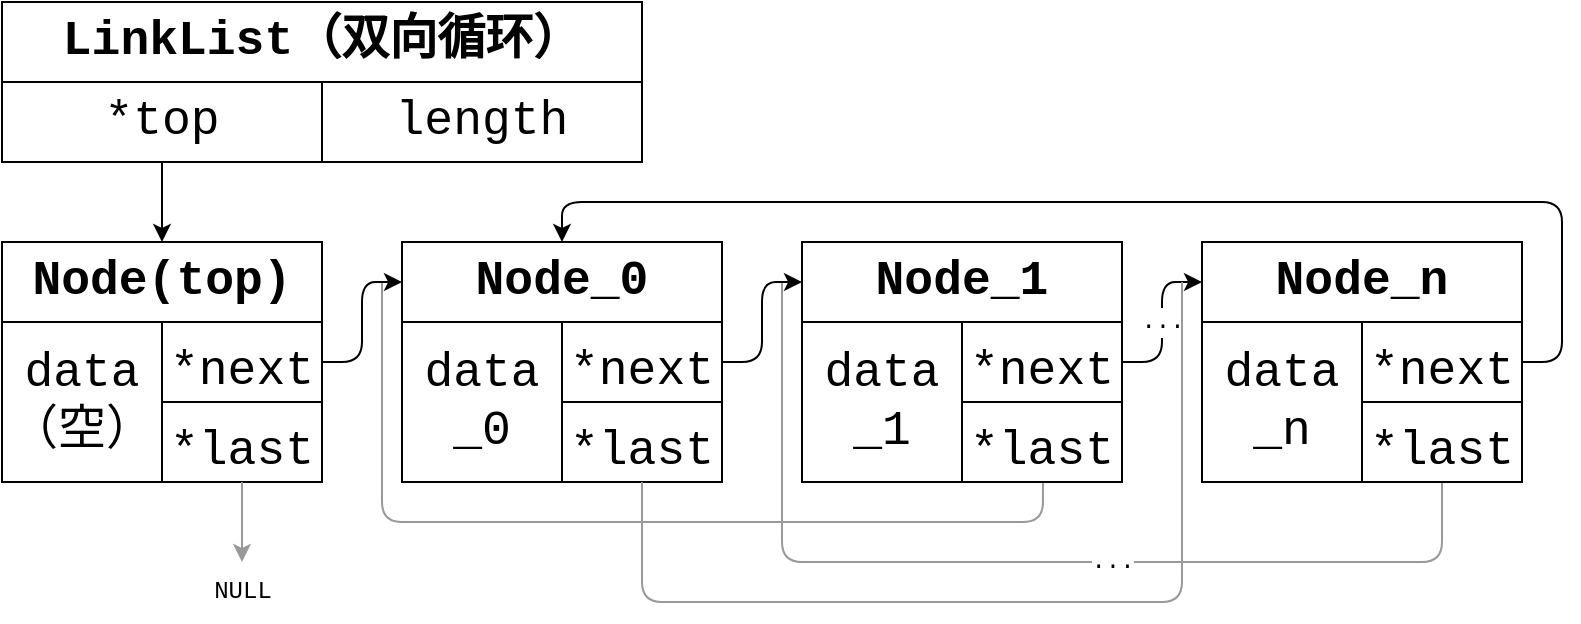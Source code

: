 <mxfile version="24.1.0" type="device">
  <diagram name="第 1 页" id="j6NEsvgVE1OPwoL9Sd1g">
    <mxGraphModel dx="1018" dy="598" grid="1" gridSize="10" guides="1" tooltips="1" connect="1" arrows="1" fold="1" page="1" pageScale="1" pageWidth="827" pageHeight="1169" math="0" shadow="0">
      <root>
        <mxCell id="0" />
        <mxCell id="1" parent="0" />
        <mxCell id="NUbXyAO43KxDZE8FnAZ2-85" style="edgeStyle=elbowEdgeStyle;rounded=1;orthogonalLoop=1;jettySize=auto;html=1;exitX=0.753;exitY=1.005;exitDx=0;exitDy=0;elbow=vertical;endArrow=none;endFill=0;exitPerimeter=0;strokeColor=#999999;" edge="1" parent="1" source="NUbXyAO43KxDZE8FnAZ2-70">
          <mxGeometry relative="1" as="geometry">
            <mxPoint x="584.8" y="504.86" as="sourcePoint" />
            <mxPoint x="230" y="420" as="targetPoint" />
            <Array as="points">
              <mxPoint x="400" y="540" />
            </Array>
          </mxGeometry>
        </mxCell>
        <mxCell id="NUbXyAO43KxDZE8FnAZ2-87" style="edgeStyle=elbowEdgeStyle;rounded=1;orthogonalLoop=1;jettySize=auto;html=1;exitX=0.753;exitY=1.005;exitDx=0;exitDy=0;elbow=vertical;endArrow=none;endFill=0;exitPerimeter=0;strokeColor=#999999;" edge="1" parent="1">
          <mxGeometry relative="1" as="geometry">
            <mxPoint x="760" y="520" as="sourcePoint" />
            <mxPoint x="430" y="420" as="targetPoint" />
            <Array as="points">
              <mxPoint x="600" y="560" />
            </Array>
          </mxGeometry>
        </mxCell>
        <mxCell id="NUbXyAO43KxDZE8FnAZ2-46" value="" style="rounded=0;whiteSpace=wrap;html=1;verticalAlign=middle;align=center;fontFamily=Courier New, 宋体;" vertex="1" parent="1">
          <mxGeometry x="120" y="480" width="80" height="40" as="geometry" />
        </mxCell>
        <mxCell id="NUbXyAO43KxDZE8FnAZ2-1" value="" style="rounded=0;whiteSpace=wrap;html=1;shadow=0;labelBackgroundColor=none;strokeColor=#000000;fillColor=#FFFFFF;fontFamily=Courier New, 宋体;fontSize=24;verticalAlign=middle;align=center;" vertex="1" parent="1">
          <mxGeometry x="40" y="320" width="160" height="40" as="geometry" />
        </mxCell>
        <mxCell id="NUbXyAO43KxDZE8FnAZ2-2" value="" style="edgeStyle=elbowEdgeStyle;elbow=vertical;endArrow=classic;html=1;fontFamily=Courier New, 宋体;fontSize=24;verticalAlign=middle;align=center;" edge="1" parent="1" source="NUbXyAO43KxDZE8FnAZ2-1" target="NUbXyAO43KxDZE8FnAZ2-18">
          <mxGeometry width="50" height="50" relative="1" as="geometry">
            <mxPoint x="220" y="320" as="sourcePoint" />
            <mxPoint x="270" y="270" as="targetPoint" />
          </mxGeometry>
        </mxCell>
        <mxCell id="NUbXyAO43KxDZE8FnAZ2-3" value="" style="edgeStyle=elbowEdgeStyle;endArrow=classic;html=1;fontFamily=Courier New, 宋体;fontSize=24;exitX=1;exitY=0.5;exitDx=0;exitDy=0;entryX=0;entryY=0.167;entryDx=0;entryDy=0;entryPerimeter=0;verticalAlign=middle;align=center;" edge="1" parent="1" source="NUbXyAO43KxDZE8FnAZ2-19">
          <mxGeometry width="50" height="50" relative="1" as="geometry">
            <mxPoint x="240" y="460" as="sourcePoint" />
            <mxPoint x="240" y="420.04" as="targetPoint" />
          </mxGeometry>
        </mxCell>
        <mxCell id="NUbXyAO43KxDZE8FnAZ2-4" value="" style="edgeStyle=elbowEdgeStyle;endArrow=classic;html=1;fontFamily=Courier New, 宋体;fontSize=24;entryX=0;entryY=0.167;entryDx=0;entryDy=0;entryPerimeter=0;verticalAlign=middle;align=center;" edge="1" parent="1" source="NUbXyAO43KxDZE8FnAZ2-58">
          <mxGeometry width="50" height="50" relative="1" as="geometry">
            <mxPoint x="400" y="480" as="sourcePoint" />
            <mxPoint x="440" y="420.04" as="targetPoint" />
          </mxGeometry>
        </mxCell>
        <mxCell id="NUbXyAO43KxDZE8FnAZ2-5" value="" style="edgeStyle=elbowEdgeStyle;endArrow=classic;html=1;fontFamily=Courier New, 宋体;fontSize=24;entryX=0;entryY=0.167;entryDx=0;entryDy=0;entryPerimeter=0;verticalAlign=middle;align=center;" edge="1" parent="1" source="NUbXyAO43KxDZE8FnAZ2-66">
          <mxGeometry width="50" height="50" relative="1" as="geometry">
            <mxPoint x="600.0" y="480" as="sourcePoint" />
            <mxPoint x="640" y="420.04" as="targetPoint" />
          </mxGeometry>
        </mxCell>
        <mxCell id="NUbXyAO43KxDZE8FnAZ2-6" value="..." style="text;html=1;align=center;verticalAlign=middle;resizable=0;points=[];autosize=1;fontSize=12;fontFamily=Courier New, 宋体;labelBackgroundColor=#ffffff;" vertex="1" parent="1">
          <mxGeometry x="595" y="425" width="50" height="30" as="geometry" />
        </mxCell>
        <mxCell id="NUbXyAO43KxDZE8FnAZ2-10" value="LinkList（双向循环）" style="shape=table;html=1;whiteSpace=wrap;startSize=40;container=1;collapsible=0;childLayout=tableLayout;fontStyle=1;align=center;shadow=0;labelBackgroundColor=none;strokeColor=#000000;fillColor=#FFFFFF;fontFamily=Courier New, 宋体;fontSize=24;verticalAlign=middle;" vertex="1" parent="1">
          <mxGeometry x="40" y="280" width="320" height="80" as="geometry" />
        </mxCell>
        <mxCell id="NUbXyAO43KxDZE8FnAZ2-11" value="" style="shape=partialRectangle;html=1;whiteSpace=wrap;collapsible=0;dropTarget=0;pointerEvents=0;fillColor=none;top=0;left=0;bottom=0;right=0;points=[[0,0.5],[1,0.5]];portConstraint=eastwest;fontSize=24;fontFamily=Courier New, 宋体;verticalAlign=middle;align=center;" vertex="1" parent="NUbXyAO43KxDZE8FnAZ2-10">
          <mxGeometry y="40" width="320" height="40" as="geometry" />
        </mxCell>
        <mxCell id="NUbXyAO43KxDZE8FnAZ2-12" value="*top" style="shape=partialRectangle;html=1;whiteSpace=wrap;connectable=0;fillColor=none;top=0;left=0;bottom=0;right=0;overflow=hidden;fontSize=24;fontFamily=Courier New, 宋体;verticalAlign=middle;align=center;" vertex="1" parent="NUbXyAO43KxDZE8FnAZ2-11">
          <mxGeometry width="160" height="40" as="geometry">
            <mxRectangle width="160" height="40" as="alternateBounds" />
          </mxGeometry>
        </mxCell>
        <mxCell id="NUbXyAO43KxDZE8FnAZ2-13" value="length" style="shape=partialRectangle;html=1;whiteSpace=wrap;connectable=0;fillColor=none;top=0;left=0;bottom=0;right=0;overflow=hidden;fontSize=24;fontFamily=Courier New, 宋体;verticalAlign=middle;align=center;" vertex="1" parent="NUbXyAO43KxDZE8FnAZ2-11">
          <mxGeometry x="160" width="160" height="40" as="geometry">
            <mxRectangle width="160" height="40" as="alternateBounds" />
          </mxGeometry>
        </mxCell>
        <mxCell id="NUbXyAO43KxDZE8FnAZ2-18" value="Node(top)" style="shape=table;html=1;whiteSpace=wrap;startSize=40;container=1;collapsible=0;childLayout=tableLayout;fontStyle=1;align=center;shadow=0;labelBackgroundColor=none;strokeColor=#000000;fillColor=#FFFFFF;fontFamily=Courier New, 宋体;fontSize=24;verticalAlign=middle;" vertex="1" parent="1">
          <mxGeometry x="40" y="400" width="160" height="120" as="geometry" />
        </mxCell>
        <mxCell id="NUbXyAO43KxDZE8FnAZ2-19" value="" style="shape=partialRectangle;html=1;whiteSpace=wrap;collapsible=0;dropTarget=0;pointerEvents=0;fillColor=none;top=0;left=0;bottom=0;right=0;points=[[0,0.5],[1,0.5]];portConstraint=eastwest;fontFamily=Courier New, 宋体;fontSize=24;verticalAlign=middle;align=center;" vertex="1" parent="NUbXyAO43KxDZE8FnAZ2-18">
          <mxGeometry y="40" width="160" height="40" as="geometry" />
        </mxCell>
        <mxCell id="NUbXyAO43KxDZE8FnAZ2-20" value="" style="group;fontFamily=Courier New, 宋体;rowspan=2;colspan=1;verticalAlign=middle;align=center;" vertex="1" connectable="0" parent="NUbXyAO43KxDZE8FnAZ2-19">
          <mxGeometry width="80" height="80" as="geometry">
            <mxRectangle width="80" height="40" as="alternateBounds" />
          </mxGeometry>
        </mxCell>
        <mxCell id="NUbXyAO43KxDZE8FnAZ2-21" value="data&lt;br&gt;&lt;font&gt;（空）&lt;/font&gt;" style="shape=partialRectangle;html=1;whiteSpace=wrap;connectable=0;fillColor=none;top=0;left=0;bottom=0;right=0;overflow=hidden;fontFamily=Courier New, 宋体;fontSize=24;verticalAlign=middle;align=center;" vertex="1" parent="NUbXyAO43KxDZE8FnAZ2-20">
          <mxGeometry width="80" height="80" as="geometry" />
        </mxCell>
        <mxCell id="NUbXyAO43KxDZE8FnAZ2-22" value="*next" style="group;fontFamily=Courier New, 宋体;verticalAlign=middle;fontSize=24;align=center;" vertex="1" connectable="0" parent="NUbXyAO43KxDZE8FnAZ2-19">
          <mxGeometry x="80" width="80" height="40" as="geometry">
            <mxRectangle width="80" height="40" as="alternateBounds" />
          </mxGeometry>
        </mxCell>
        <mxCell id="NUbXyAO43KxDZE8FnAZ2-40" style="shape=partialRectangle;html=1;whiteSpace=wrap;collapsible=0;dropTarget=0;pointerEvents=0;fillColor=none;top=0;left=0;bottom=0;right=0;points=[[0,0.5],[1,0.5]];portConstraint=eastwest;fontFamily=Courier New, 宋体;fontSize=24;verticalAlign=middle;align=center;" vertex="1" parent="NUbXyAO43KxDZE8FnAZ2-18">
          <mxGeometry y="80" width="160" height="40" as="geometry" />
        </mxCell>
        <mxCell id="NUbXyAO43KxDZE8FnAZ2-41" value="a" style="group;fontFamily=Courier New, 宋体;" vertex="1" connectable="0" visible="0" parent="NUbXyAO43KxDZE8FnAZ2-40">
          <mxGeometry width="80" height="40" as="geometry">
            <mxRectangle width="80" height="40" as="alternateBounds" />
          </mxGeometry>
        </mxCell>
        <mxCell id="NUbXyAO43KxDZE8FnAZ2-42" value="*last" style="group;fontFamily=Courier New, 宋体;fontSize=24;verticalAlign=middle;align=center;" vertex="1" connectable="0" parent="NUbXyAO43KxDZE8FnAZ2-40">
          <mxGeometry x="80" width="80" height="40" as="geometry">
            <mxRectangle width="80" height="40" as="alternateBounds" />
          </mxGeometry>
        </mxCell>
        <mxCell id="NUbXyAO43KxDZE8FnAZ2-56" value="" style="edgeStyle=orthogonalEdgeStyle;rounded=0;orthogonalLoop=1;jettySize=auto;html=1;verticalAlign=middle;align=center;fontFamily=Courier New, 宋体;strokeColor=#999999;" edge="1" parent="1" source="NUbXyAO43KxDZE8FnAZ2-46" target="NUbXyAO43KxDZE8FnAZ2-47">
          <mxGeometry relative="1" as="geometry" />
        </mxCell>
        <mxCell id="NUbXyAO43KxDZE8FnAZ2-47" value="NULL" style="text;html=1;align=center;verticalAlign=middle;resizable=0;points=[];autosize=1;strokeColor=none;fillColor=none;fontFamily=Courier New, 宋体;" vertex="1" parent="1">
          <mxGeometry x="135" y="560" width="50" height="30" as="geometry" />
        </mxCell>
        <mxCell id="NUbXyAO43KxDZE8FnAZ2-57" value="Node_0" style="shape=table;html=1;whiteSpace=wrap;startSize=40;container=1;collapsible=0;childLayout=tableLayout;fontStyle=1;align=center;shadow=0;labelBackgroundColor=none;strokeColor=#000000;fillColor=#FFFFFF;fontFamily=Courier New, 宋体;fontSize=24;verticalAlign=middle;" vertex="1" parent="1">
          <mxGeometry x="240" y="400" width="160" height="120" as="geometry" />
        </mxCell>
        <mxCell id="NUbXyAO43KxDZE8FnAZ2-58" value="" style="shape=partialRectangle;html=1;whiteSpace=wrap;collapsible=0;dropTarget=0;pointerEvents=0;fillColor=none;top=0;left=0;bottom=0;right=0;points=[[0,0.5],[1,0.5]];portConstraint=eastwest;fontFamily=Courier New, 宋体;fontSize=24;verticalAlign=middle;align=center;" vertex="1" parent="NUbXyAO43KxDZE8FnAZ2-57">
          <mxGeometry y="40" width="160" height="40" as="geometry" />
        </mxCell>
        <mxCell id="NUbXyAO43KxDZE8FnAZ2-59" value="" style="group;fontFamily=Courier New, 宋体;rowspan=2;colspan=1;verticalAlign=middle;align=center;" vertex="1" connectable="0" parent="NUbXyAO43KxDZE8FnAZ2-58">
          <mxGeometry width="80" height="80" as="geometry">
            <mxRectangle width="80" height="40" as="alternateBounds" />
          </mxGeometry>
        </mxCell>
        <mxCell id="NUbXyAO43KxDZE8FnAZ2-60" value="data&lt;br&gt;_0" style="shape=partialRectangle;html=1;whiteSpace=wrap;connectable=0;fillColor=none;top=0;left=0;bottom=0;right=0;overflow=hidden;fontFamily=Courier New, 宋体;fontSize=24;verticalAlign=middle;align=center;" vertex="1" parent="NUbXyAO43KxDZE8FnAZ2-59">
          <mxGeometry width="80" height="80" as="geometry" />
        </mxCell>
        <mxCell id="NUbXyAO43KxDZE8FnAZ2-61" value="*next" style="group;fontFamily=Courier New, 宋体;verticalAlign=middle;fontSize=24;align=center;" vertex="1" connectable="0" parent="NUbXyAO43KxDZE8FnAZ2-58">
          <mxGeometry x="80" width="80" height="40" as="geometry">
            <mxRectangle width="80" height="40" as="alternateBounds" />
          </mxGeometry>
        </mxCell>
        <mxCell id="NUbXyAO43KxDZE8FnAZ2-62" style="shape=partialRectangle;html=1;whiteSpace=wrap;collapsible=0;dropTarget=0;pointerEvents=0;fillColor=none;top=0;left=0;bottom=0;right=0;points=[[0,0.5],[1,0.5]];portConstraint=eastwest;fontFamily=Courier New, 宋体;fontSize=24;verticalAlign=middle;align=center;" vertex="1" parent="NUbXyAO43KxDZE8FnAZ2-57">
          <mxGeometry y="80" width="160" height="40" as="geometry" />
        </mxCell>
        <mxCell id="NUbXyAO43KxDZE8FnAZ2-63" value="a" style="group;fontFamily=Courier New, 宋体;" vertex="1" connectable="0" visible="0" parent="NUbXyAO43KxDZE8FnAZ2-62">
          <mxGeometry width="80" height="40" as="geometry">
            <mxRectangle width="80" height="40" as="alternateBounds" />
          </mxGeometry>
        </mxCell>
        <mxCell id="NUbXyAO43KxDZE8FnAZ2-64" value="*last" style="group;fontFamily=Courier New, 宋体;fontSize=24;verticalAlign=middle;align=center;" vertex="1" connectable="0" parent="NUbXyAO43KxDZE8FnAZ2-62">
          <mxGeometry x="80" width="80" height="40" as="geometry">
            <mxRectangle width="80" height="40" as="alternateBounds" />
          </mxGeometry>
        </mxCell>
        <mxCell id="NUbXyAO43KxDZE8FnAZ2-65" value="Node_1" style="shape=table;html=1;whiteSpace=wrap;startSize=40;container=1;collapsible=0;childLayout=tableLayout;fontStyle=1;align=center;shadow=0;labelBackgroundColor=none;strokeColor=#000000;fillColor=#FFFFFF;fontFamily=Courier New, 宋体;fontSize=24;verticalAlign=middle;" vertex="1" parent="1">
          <mxGeometry x="440" y="400" width="160" height="120" as="geometry" />
        </mxCell>
        <mxCell id="NUbXyAO43KxDZE8FnAZ2-66" value="" style="shape=partialRectangle;html=1;whiteSpace=wrap;collapsible=0;dropTarget=0;pointerEvents=0;fillColor=none;top=0;left=0;bottom=0;right=0;points=[[0,0.5],[1,0.5]];portConstraint=eastwest;fontFamily=Courier New, 宋体;fontSize=24;verticalAlign=middle;align=center;" vertex="1" parent="NUbXyAO43KxDZE8FnAZ2-65">
          <mxGeometry y="40" width="160" height="40" as="geometry" />
        </mxCell>
        <mxCell id="NUbXyAO43KxDZE8FnAZ2-67" value="" style="group;fontFamily=Courier New, 宋体;rowspan=2;colspan=1;verticalAlign=middle;align=center;" vertex="1" connectable="0" parent="NUbXyAO43KxDZE8FnAZ2-66">
          <mxGeometry width="80" height="80" as="geometry">
            <mxRectangle width="80" height="40" as="alternateBounds" />
          </mxGeometry>
        </mxCell>
        <mxCell id="NUbXyAO43KxDZE8FnAZ2-68" value="data&lt;br&gt;_1" style="shape=partialRectangle;html=1;whiteSpace=wrap;connectable=0;fillColor=none;top=0;left=0;bottom=0;right=0;overflow=hidden;fontFamily=Courier New, 宋体;fontSize=24;verticalAlign=middle;align=center;" vertex="1" parent="NUbXyAO43KxDZE8FnAZ2-67">
          <mxGeometry width="80" height="80" as="geometry" />
        </mxCell>
        <mxCell id="NUbXyAO43KxDZE8FnAZ2-69" value="*next" style="group;fontFamily=Courier New, 宋体;verticalAlign=middle;fontSize=24;align=center;" vertex="1" connectable="0" parent="NUbXyAO43KxDZE8FnAZ2-66">
          <mxGeometry x="80" width="80" height="40" as="geometry">
            <mxRectangle width="80" height="40" as="alternateBounds" />
          </mxGeometry>
        </mxCell>
        <mxCell id="NUbXyAO43KxDZE8FnAZ2-70" style="shape=partialRectangle;html=1;whiteSpace=wrap;collapsible=0;dropTarget=0;pointerEvents=0;fillColor=none;top=0;left=0;bottom=0;right=0;points=[[0,0.5],[1,0.5]];portConstraint=eastwest;fontFamily=Courier New, 宋体;fontSize=24;verticalAlign=middle;align=center;" vertex="1" parent="NUbXyAO43KxDZE8FnAZ2-65">
          <mxGeometry y="80" width="160" height="40" as="geometry" />
        </mxCell>
        <mxCell id="NUbXyAO43KxDZE8FnAZ2-71" value="a" style="group;fontFamily=Courier New, 宋体;" vertex="1" connectable="0" visible="0" parent="NUbXyAO43KxDZE8FnAZ2-70">
          <mxGeometry width="80" height="40" as="geometry">
            <mxRectangle width="80" height="40" as="alternateBounds" />
          </mxGeometry>
        </mxCell>
        <mxCell id="NUbXyAO43KxDZE8FnAZ2-72" value="*last" style="group;fontFamily=Courier New, 宋体;fontSize=24;verticalAlign=middle;align=center;" vertex="1" connectable="0" parent="NUbXyAO43KxDZE8FnAZ2-70">
          <mxGeometry x="80" width="80" height="40" as="geometry">
            <mxRectangle width="80" height="40" as="alternateBounds" />
          </mxGeometry>
        </mxCell>
        <mxCell id="NUbXyAO43KxDZE8FnAZ2-74" value="Node_n" style="shape=table;html=1;whiteSpace=wrap;startSize=40;container=1;collapsible=0;childLayout=tableLayout;fontStyle=1;align=center;shadow=0;labelBackgroundColor=none;strokeColor=#000000;fillColor=#FFFFFF;fontFamily=Courier New, 宋体;fontSize=24;verticalAlign=middle;" vertex="1" parent="1">
          <mxGeometry x="640" y="400" width="160" height="120" as="geometry" />
        </mxCell>
        <mxCell id="NUbXyAO43KxDZE8FnAZ2-75" value="" style="shape=partialRectangle;html=1;whiteSpace=wrap;collapsible=0;dropTarget=0;pointerEvents=0;fillColor=none;top=0;left=0;bottom=0;right=0;points=[[0,0.5],[1,0.5]];portConstraint=eastwest;fontFamily=Courier New, 宋体;fontSize=24;verticalAlign=middle;align=center;" vertex="1" parent="NUbXyAO43KxDZE8FnAZ2-74">
          <mxGeometry y="40" width="160" height="40" as="geometry" />
        </mxCell>
        <mxCell id="NUbXyAO43KxDZE8FnAZ2-76" value="" style="group;fontFamily=Courier New, 宋体;rowspan=2;colspan=1;verticalAlign=middle;align=center;" vertex="1" connectable="0" parent="NUbXyAO43KxDZE8FnAZ2-75">
          <mxGeometry width="80" height="80" as="geometry">
            <mxRectangle width="80" height="40" as="alternateBounds" />
          </mxGeometry>
        </mxCell>
        <mxCell id="NUbXyAO43KxDZE8FnAZ2-77" value="data&lt;br&gt;_n" style="shape=partialRectangle;html=1;whiteSpace=wrap;connectable=0;fillColor=none;top=0;left=0;bottom=0;right=0;overflow=hidden;fontFamily=Courier New, 宋体;fontSize=24;verticalAlign=middle;align=center;" vertex="1" parent="NUbXyAO43KxDZE8FnAZ2-76">
          <mxGeometry width="80" height="80" as="geometry" />
        </mxCell>
        <mxCell id="NUbXyAO43KxDZE8FnAZ2-78" value="*next" style="group;fontFamily=Courier New, 宋体;verticalAlign=middle;fontSize=24;align=center;" vertex="1" connectable="0" parent="NUbXyAO43KxDZE8FnAZ2-75">
          <mxGeometry x="80" width="80" height="40" as="geometry">
            <mxRectangle width="80" height="40" as="alternateBounds" />
          </mxGeometry>
        </mxCell>
        <mxCell id="NUbXyAO43KxDZE8FnAZ2-79" style="shape=partialRectangle;html=1;whiteSpace=wrap;collapsible=0;dropTarget=0;pointerEvents=0;fillColor=none;top=0;left=0;bottom=0;right=0;points=[[0,0.5],[1,0.5]];portConstraint=eastwest;fontFamily=Courier New, 宋体;fontSize=24;verticalAlign=middle;align=center;" vertex="1" parent="NUbXyAO43KxDZE8FnAZ2-74">
          <mxGeometry y="80" width="160" height="40" as="geometry" />
        </mxCell>
        <mxCell id="NUbXyAO43KxDZE8FnAZ2-80" value="a" style="group;fontFamily=Courier New, 宋体;" vertex="1" connectable="0" visible="0" parent="NUbXyAO43KxDZE8FnAZ2-79">
          <mxGeometry width="80" height="40" as="geometry">
            <mxRectangle width="80" height="40" as="alternateBounds" />
          </mxGeometry>
        </mxCell>
        <mxCell id="NUbXyAO43KxDZE8FnAZ2-81" value="*last" style="group;fontFamily=Courier New, 宋体;fontSize=24;verticalAlign=middle;align=center;" vertex="1" connectable="0" parent="NUbXyAO43KxDZE8FnAZ2-79">
          <mxGeometry x="80" width="80" height="40" as="geometry">
            <mxRectangle width="80" height="40" as="alternateBounds" />
          </mxGeometry>
        </mxCell>
        <mxCell id="NUbXyAO43KxDZE8FnAZ2-82" value="" style="edgeStyle=elbowEdgeStyle;endArrow=classic;html=1;fontFamily=Courier New, 宋体;fontSize=24;entryX=0.5;entryY=0;entryDx=0;entryDy=0;verticalAlign=middle;align=center;elbow=vertical;rounded=1;curved=0;" edge="1" parent="1" target="NUbXyAO43KxDZE8FnAZ2-57">
          <mxGeometry width="50" height="50" relative="1" as="geometry">
            <mxPoint x="820" y="440" as="sourcePoint" />
            <mxPoint x="510" y="330.0" as="targetPoint" />
            <Array as="points">
              <mxPoint x="570" y="380" />
              <mxPoint x="580" y="370" />
            </Array>
          </mxGeometry>
        </mxCell>
        <mxCell id="NUbXyAO43KxDZE8FnAZ2-84" value="" style="edgeStyle=segmentEdgeStyle;endArrow=none;html=1;curved=0;rounded=1;endFill=0;exitX=1;exitY=0.5;exitDx=0;exitDy=0;" edge="1" parent="1" source="NUbXyAO43KxDZE8FnAZ2-75">
          <mxGeometry width="50" height="50" relative="1" as="geometry">
            <mxPoint x="770" y="490" as="sourcePoint" />
            <mxPoint x="820" y="440" as="targetPoint" />
          </mxGeometry>
        </mxCell>
        <mxCell id="NUbXyAO43KxDZE8FnAZ2-86" style="edgeStyle=elbowEdgeStyle;rounded=1;orthogonalLoop=1;jettySize=auto;html=1;elbow=vertical;endArrow=none;endFill=0;strokeColor=#999999;" edge="1" parent="1">
          <mxGeometry relative="1" as="geometry">
            <mxPoint x="630" y="420" as="sourcePoint" />
            <mxPoint x="360" y="520" as="targetPoint" />
            <Array as="points">
              <mxPoint x="500" y="580" />
            </Array>
          </mxGeometry>
        </mxCell>
        <mxCell id="NUbXyAO43KxDZE8FnAZ2-88" value="..." style="text;html=1;align=center;verticalAlign=middle;resizable=0;points=[];autosize=1;fontSize=12;fontFamily=Courier New, 宋体;labelBackgroundColor=#ffffff;" vertex="1" parent="1">
          <mxGeometry x="570" y="545" width="50" height="30" as="geometry" />
        </mxCell>
      </root>
    </mxGraphModel>
  </diagram>
</mxfile>
